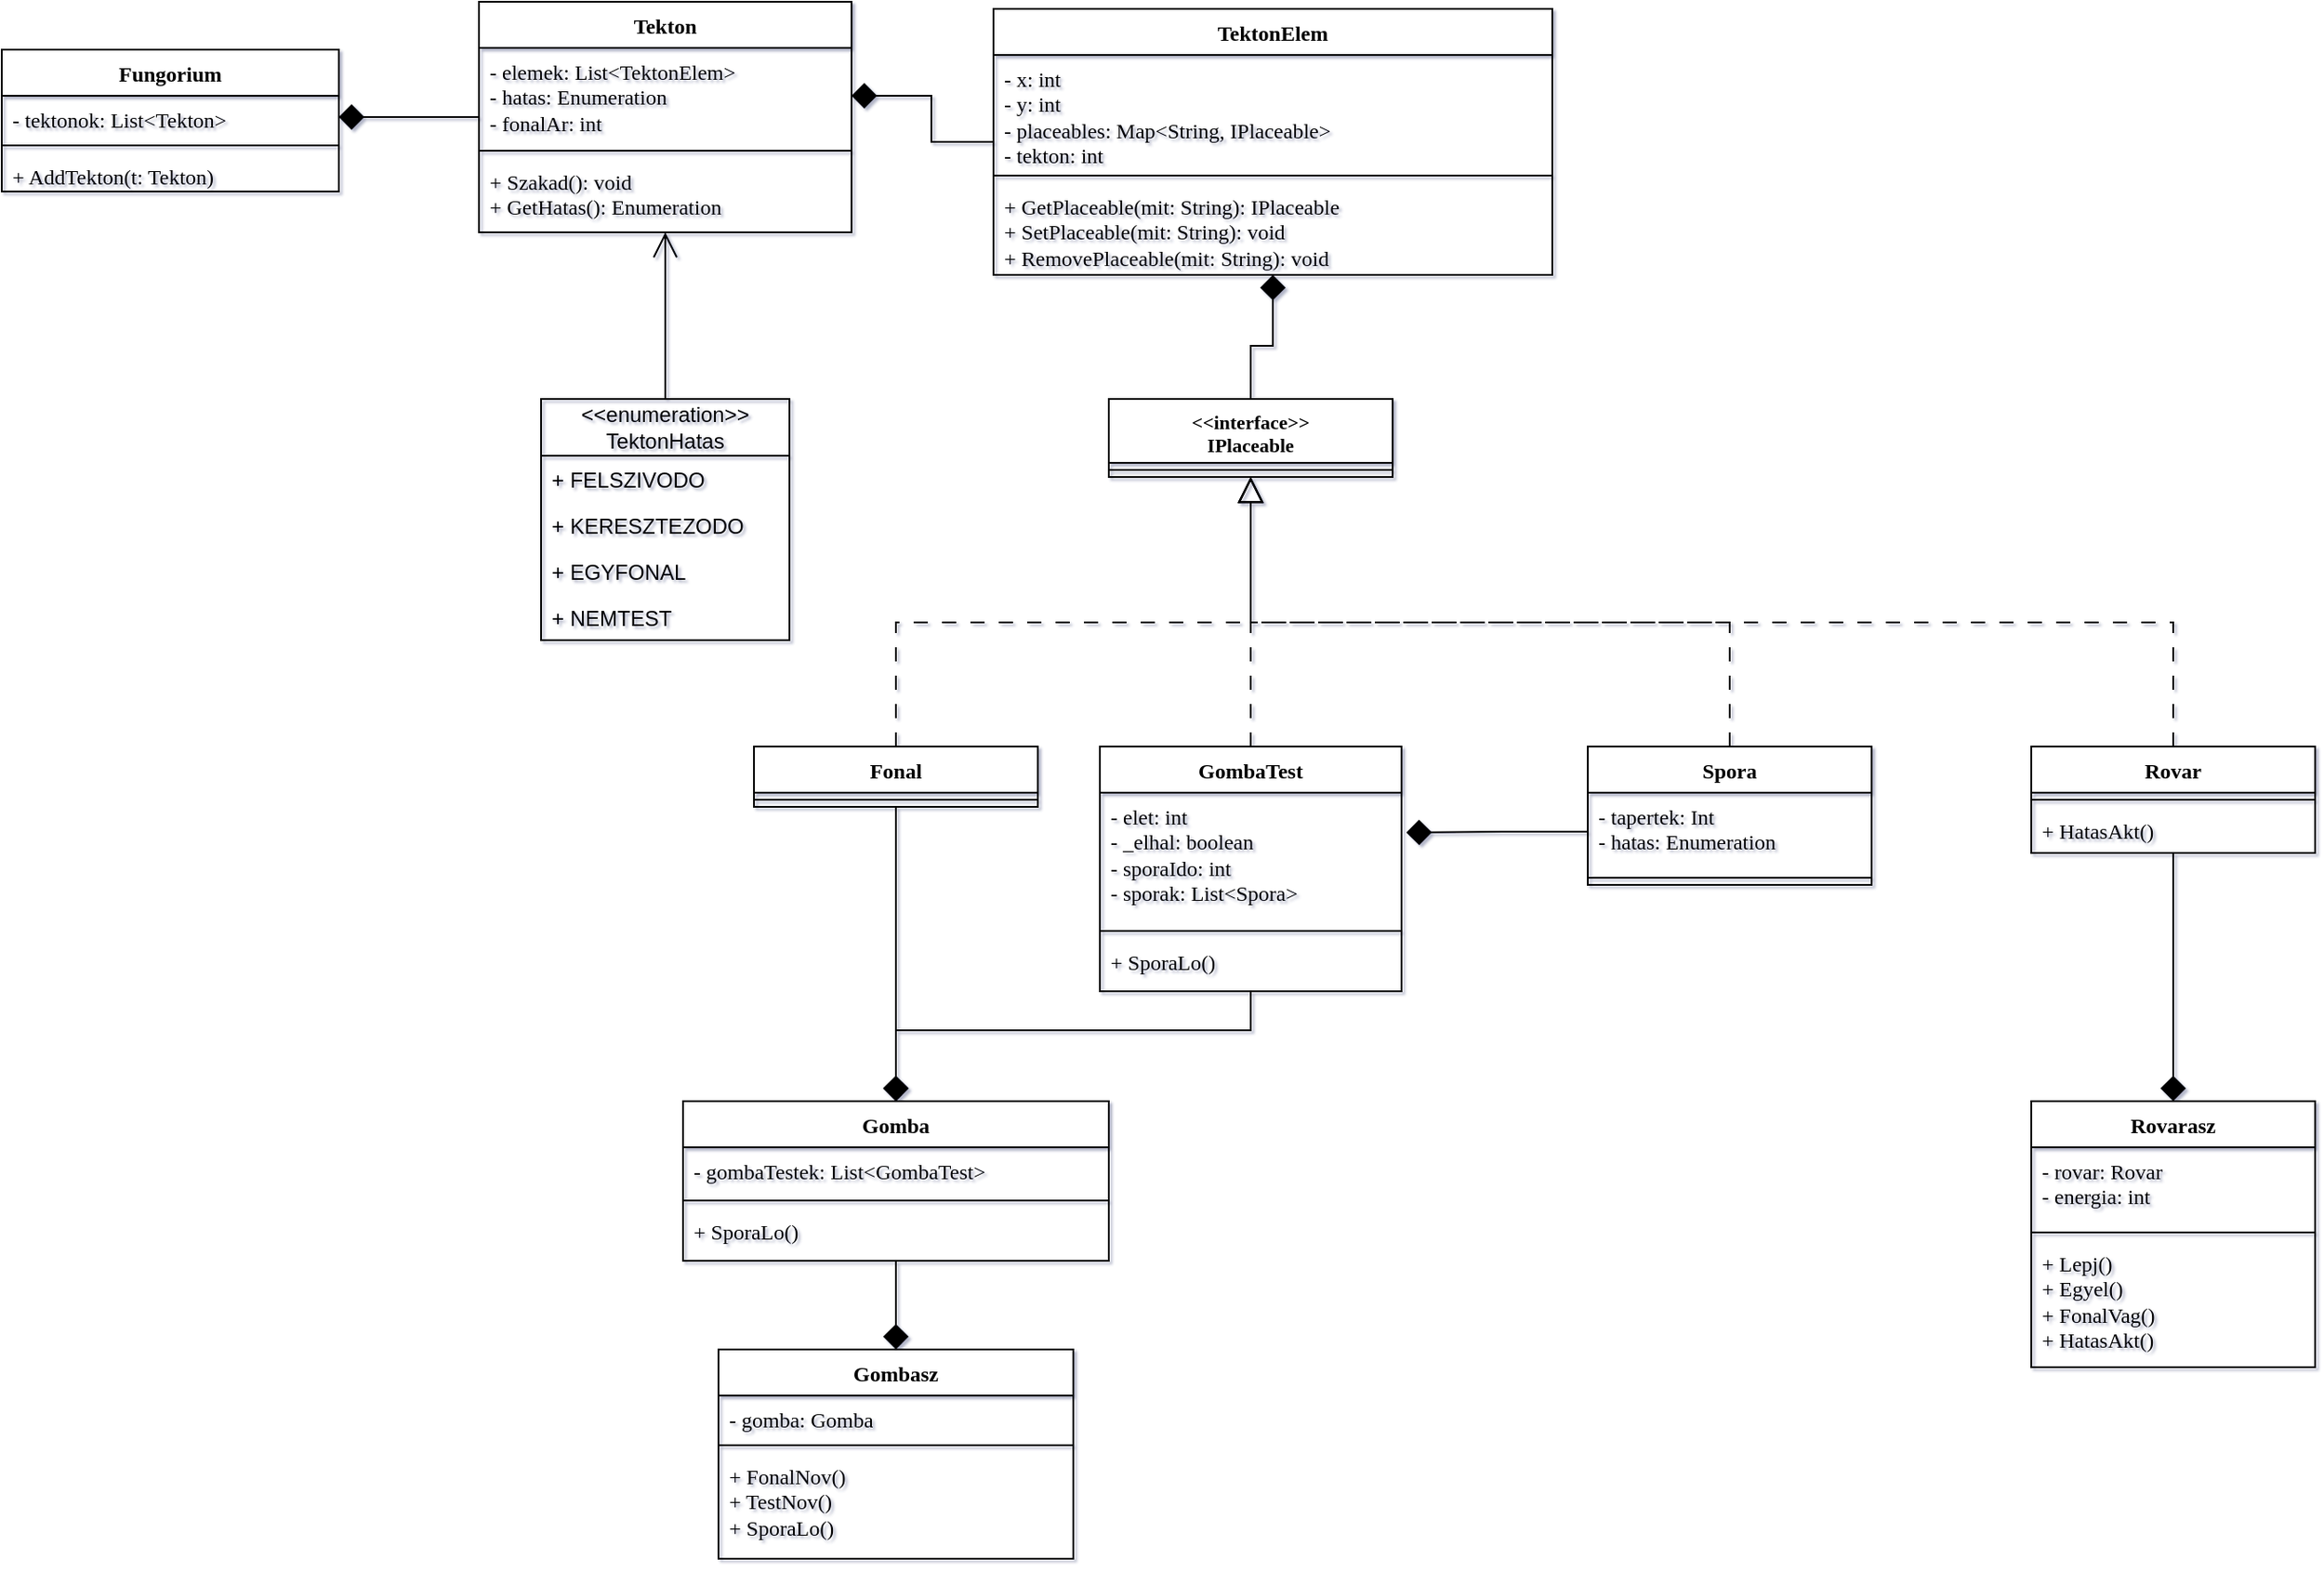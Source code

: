 <mxfile version="26.0.16">
  <diagram name="Page-1" id="QS5Mz85oaNEiWpul6-S5">
    <mxGraphModel dx="1834" dy="820" grid="1" gridSize="10" guides="1" tooltips="1" connect="1" arrows="1" fold="1" page="0" pageScale="1" pageWidth="850" pageHeight="1100" math="0" shadow="1">
      <root>
        <mxCell id="0" />
        <mxCell id="1" parent="0" />
        <mxCell id="gR0rm1tbDsfKvDMnP-O4-3" style="edgeStyle=orthogonalEdgeStyle;rounded=0;orthogonalLoop=1;jettySize=auto;html=1;entryX=0.5;entryY=1;entryDx=0;entryDy=0;dashed=1;dashPattern=8 8;strokeColor=default;align=center;verticalAlign=middle;fontFamily=Helvetica;fontSize=11;fontColor=default;labelBackgroundColor=default;startSize=12;endArrow=block;endFill=0;endSize=12;curved=0;" parent="1" source="CVm5r9nSp5FHEXivWLYl-14" target="CVm5r9nSp5FHEXivWLYl-62" edge="1">
          <mxGeometry relative="1" as="geometry">
            <Array as="points">
              <mxPoint x="870" y="490" />
              <mxPoint x="600" y="490" />
            </Array>
          </mxGeometry>
        </mxCell>
        <mxCell id="CVm5r9nSp5FHEXivWLYl-14" value="Spora" style="swimlane;fontStyle=1;align=center;verticalAlign=top;childLayout=stackLayout;horizontal=1;startSize=26;horizontalStack=0;resizeParent=1;resizeParentMax=0;resizeLast=0;collapsible=1;marginBottom=0;whiteSpace=wrap;html=1;fontFamily=Lucida Console;labelBackgroundColor=none;" parent="1" vertex="1">
          <mxGeometry x="790" y="560" width="160" height="78" as="geometry" />
        </mxCell>
        <mxCell id="CVm5r9nSp5FHEXivWLYl-15" value="&lt;div&gt;- tapertek: Int&lt;/div&gt;&lt;div&gt;- hatas: Enumeration&lt;/div&gt;" style="text;strokeColor=none;fillColor=none;align=left;verticalAlign=top;spacingLeft=4;spacingRight=4;overflow=hidden;rotatable=0;points=[[0,0.5],[1,0.5]];portConstraint=eastwest;whiteSpace=wrap;html=1;fontFamily=Lucida Console;labelBackgroundColor=none;" parent="CVm5r9nSp5FHEXivWLYl-14" vertex="1">
          <mxGeometry y="26" width="160" height="44" as="geometry" />
        </mxCell>
        <mxCell id="CVm5r9nSp5FHEXivWLYl-16" value="" style="line;strokeWidth=1;fillColor=none;align=left;verticalAlign=middle;spacingTop=-1;spacingLeft=3;spacingRight=3;rotatable=0;labelPosition=right;points=[];portConstraint=eastwest;strokeColor=inherit;fontFamily=Lucida Console;labelBackgroundColor=none;" parent="CVm5r9nSp5FHEXivWLYl-14" vertex="1">
          <mxGeometry y="70" width="160" height="8" as="geometry" />
        </mxCell>
        <mxCell id="CVm5r9nSp5FHEXivWLYl-79" style="edgeStyle=orthogonalEdgeStyle;shape=connector;curved=0;rounded=0;orthogonalLoop=1;jettySize=auto;html=1;entryX=1;entryY=0.5;entryDx=0;entryDy=0;strokeColor=default;align=center;verticalAlign=middle;fontFamily=Helvetica;fontSize=11;fontColor=default;labelBackgroundColor=default;startSize=12;endArrow=diamond;endFill=1;endSize=12;" parent="1" source="CVm5r9nSp5FHEXivWLYl-22" target="CVm5r9nSp5FHEXivWLYl-56" edge="1">
          <mxGeometry relative="1" as="geometry" />
        </mxCell>
        <mxCell id="CVm5r9nSp5FHEXivWLYl-22" value="&lt;div&gt;Tekton&lt;/div&gt;" style="swimlane;fontStyle=1;align=center;verticalAlign=top;childLayout=stackLayout;horizontal=1;startSize=26;horizontalStack=0;resizeParent=1;resizeParentMax=0;resizeLast=0;collapsible=1;marginBottom=0;whiteSpace=wrap;html=1;fontFamily=Lucida Console;labelBackgroundColor=none;" parent="1" vertex="1">
          <mxGeometry x="165" y="140" width="210" height="130" as="geometry" />
        </mxCell>
        <mxCell id="CVm5r9nSp5FHEXivWLYl-23" value="&lt;div&gt;- elemek: List&amp;lt;TektonElem&amp;gt;&lt;/div&gt;&lt;div&gt;- hatas: Enumeration&lt;/div&gt;&lt;div&gt;- fonalAr: int&lt;/div&gt;" style="text;strokeColor=none;fillColor=none;align=left;verticalAlign=top;spacingLeft=4;spacingRight=4;overflow=hidden;rotatable=0;points=[[0,0.5],[1,0.5]];portConstraint=eastwest;whiteSpace=wrap;html=1;fontFamily=Lucida Console;labelBackgroundColor=none;" parent="CVm5r9nSp5FHEXivWLYl-22" vertex="1">
          <mxGeometry y="26" width="210" height="54" as="geometry" />
        </mxCell>
        <mxCell id="CVm5r9nSp5FHEXivWLYl-24" value="" style="line;strokeWidth=1;fillColor=none;align=left;verticalAlign=middle;spacingTop=-1;spacingLeft=3;spacingRight=3;rotatable=0;labelPosition=right;points=[];portConstraint=eastwest;strokeColor=inherit;fontFamily=Lucida Console;labelBackgroundColor=none;" parent="CVm5r9nSp5FHEXivWLYl-22" vertex="1">
          <mxGeometry y="80" width="210" height="8" as="geometry" />
        </mxCell>
        <mxCell id="CVm5r9nSp5FHEXivWLYl-25" value="&lt;div&gt;+ Szakad(): void&lt;/div&gt;&lt;div&gt;+ GetHatas(): Enumeration&lt;/div&gt;" style="text;strokeColor=none;fillColor=none;align=left;verticalAlign=top;spacingLeft=4;spacingRight=4;overflow=hidden;rotatable=0;points=[[0,0.5],[1,0.5]];portConstraint=eastwest;whiteSpace=wrap;html=1;fontFamily=Lucida Console;labelBackgroundColor=none;" parent="CVm5r9nSp5FHEXivWLYl-22" vertex="1">
          <mxGeometry y="88" width="210" height="42" as="geometry" />
        </mxCell>
        <mxCell id="CVm5r9nSp5FHEXivWLYl-60" style="edgeStyle=orthogonalEdgeStyle;shape=connector;rounded=0;orthogonalLoop=1;jettySize=auto;html=1;entryX=1;entryY=0.5;entryDx=0;entryDy=0;strokeColor=default;align=center;verticalAlign=middle;fontFamily=Lucida Console;fontSize=11;fontColor=default;labelBackgroundColor=none;startSize=12;endArrow=diamond;endFill=1;endSize=12;" parent="1" source="CVm5r9nSp5FHEXivWLYl-26" target="CVm5r9nSp5FHEXivWLYl-23" edge="1">
          <mxGeometry relative="1" as="geometry" />
        </mxCell>
        <mxCell id="CVm5r9nSp5FHEXivWLYl-26" value="TektonElem" style="swimlane;fontStyle=1;align=center;verticalAlign=top;childLayout=stackLayout;horizontal=1;startSize=26;horizontalStack=0;resizeParent=1;resizeParentMax=0;resizeLast=0;collapsible=1;marginBottom=0;whiteSpace=wrap;html=1;fontFamily=Lucida Console;labelBackgroundColor=none;" parent="1" vertex="1">
          <mxGeometry x="455" y="144" width="315" height="150" as="geometry" />
        </mxCell>
        <mxCell id="CVm5r9nSp5FHEXivWLYl-27" value="&lt;div&gt;- x: int&lt;/div&gt;&lt;div&gt;- y: int&lt;/div&gt;&lt;div&gt;- placeables: Map&amp;lt;String, IPlaceable&amp;gt;&lt;/div&gt;&lt;div&gt;- tekton: int&lt;/div&gt;" style="text;strokeColor=none;fillColor=none;align=left;verticalAlign=top;spacingLeft=4;spacingRight=4;overflow=hidden;rotatable=0;points=[[0,0.5],[1,0.5]];portConstraint=eastwest;whiteSpace=wrap;html=1;fontFamily=Lucida Console;labelBackgroundColor=none;" parent="CVm5r9nSp5FHEXivWLYl-26" vertex="1">
          <mxGeometry y="26" width="315" height="64" as="geometry" />
        </mxCell>
        <mxCell id="CVm5r9nSp5FHEXivWLYl-28" value="" style="line;strokeWidth=1;fillColor=none;align=left;verticalAlign=middle;spacingTop=-1;spacingLeft=3;spacingRight=3;rotatable=0;labelPosition=right;points=[];portConstraint=eastwest;strokeColor=inherit;fontFamily=Lucida Console;labelBackgroundColor=none;" parent="CVm5r9nSp5FHEXivWLYl-26" vertex="1">
          <mxGeometry y="90" width="315" height="8" as="geometry" />
        </mxCell>
        <mxCell id="pF2WCVojFg3_IeOcjBRI-1" value="&lt;div&gt;+ GetPlaceable(mit: String): IPlaceable&lt;/div&gt;&lt;div&gt;+ SetPlaceable(mit: String): void&lt;/div&gt;&lt;div&gt;+ RemovePlaceable(mit: String): void&lt;/div&gt;" style="text;strokeColor=none;fillColor=none;align=left;verticalAlign=top;spacingLeft=4;spacingRight=4;overflow=hidden;rotatable=0;points=[[0,0.5],[1,0.5]];portConstraint=eastwest;whiteSpace=wrap;html=1;fontFamily=Lucida Console;labelBackgroundColor=none;" vertex="1" parent="CVm5r9nSp5FHEXivWLYl-26">
          <mxGeometry y="98" width="315" height="52" as="geometry" />
        </mxCell>
        <mxCell id="CVm5r9nSp5FHEXivWLYl-75" style="edgeStyle=orthogonalEdgeStyle;shape=connector;curved=0;rounded=0;orthogonalLoop=1;jettySize=auto;html=1;entryX=0.5;entryY=0;entryDx=0;entryDy=0;strokeColor=default;align=center;verticalAlign=middle;fontFamily=Helvetica;fontSize=11;fontColor=default;labelBackgroundColor=default;startSize=12;endArrow=diamond;endFill=1;endSize=12;" parent="1" source="CVm5r9nSp5FHEXivWLYl-30" target="CVm5r9nSp5FHEXivWLYl-51" edge="1">
          <mxGeometry relative="1" as="geometry" />
        </mxCell>
        <mxCell id="CVm5r9nSp5FHEXivWLYl-30" value="Gomba" style="swimlane;fontStyle=1;align=center;verticalAlign=top;childLayout=stackLayout;horizontal=1;startSize=26;horizontalStack=0;resizeParent=1;resizeParentMax=0;resizeLast=0;collapsible=1;marginBottom=0;whiteSpace=wrap;html=1;fontFamily=Lucida Console;labelBackgroundColor=none;" parent="1" vertex="1">
          <mxGeometry x="280" y="760" width="240" height="90" as="geometry" />
        </mxCell>
        <mxCell id="CVm5r9nSp5FHEXivWLYl-31" value="&lt;div&gt;- gombaTestek: List&amp;lt;GombaTest&amp;gt;&lt;/div&gt;&lt;div&gt;&lt;br&gt;&lt;/div&gt;" style="text;strokeColor=none;fillColor=none;align=left;verticalAlign=top;spacingLeft=4;spacingRight=4;overflow=hidden;rotatable=0;points=[[0,0.5],[1,0.5]];portConstraint=eastwest;whiteSpace=wrap;html=1;fontFamily=Lucida Console;labelBackgroundColor=none;" parent="CVm5r9nSp5FHEXivWLYl-30" vertex="1">
          <mxGeometry y="26" width="240" height="26" as="geometry" />
        </mxCell>
        <mxCell id="CVm5r9nSp5FHEXivWLYl-32" value="" style="line;strokeWidth=1;fillColor=none;align=left;verticalAlign=middle;spacingTop=-1;spacingLeft=3;spacingRight=3;rotatable=0;labelPosition=right;points=[];portConstraint=eastwest;strokeColor=inherit;fontFamily=Lucida Console;labelBackgroundColor=none;" parent="CVm5r9nSp5FHEXivWLYl-30" vertex="1">
          <mxGeometry y="52" width="240" height="8" as="geometry" />
        </mxCell>
        <mxCell id="gR0rm1tbDsfKvDMnP-O4-8" value="+ SporaLo()" style="text;strokeColor=none;fillColor=none;align=left;verticalAlign=top;spacingLeft=4;spacingRight=4;overflow=hidden;rotatable=0;points=[[0,0.5],[1,0.5]];portConstraint=eastwest;whiteSpace=wrap;html=1;fontFamily=Lucida Console;labelBackgroundColor=none;" parent="CVm5r9nSp5FHEXivWLYl-30" vertex="1">
          <mxGeometry y="60" width="240" height="30" as="geometry" />
        </mxCell>
        <mxCell id="CVm5r9nSp5FHEXivWLYl-74" style="edgeStyle=orthogonalEdgeStyle;shape=connector;curved=0;rounded=0;orthogonalLoop=1;jettySize=auto;html=1;entryX=0.5;entryY=0;entryDx=0;entryDy=0;strokeColor=default;align=center;verticalAlign=middle;fontFamily=Helvetica;fontSize=11;fontColor=default;labelBackgroundColor=default;startSize=12;endArrow=diamond;endFill=1;endSize=12;" parent="1" source="CVm5r9nSp5FHEXivWLYl-34" target="CVm5r9nSp5FHEXivWLYl-30" edge="1">
          <mxGeometry relative="1" as="geometry">
            <Array as="points">
              <mxPoint x="600" y="720" />
              <mxPoint x="400" y="720" />
            </Array>
          </mxGeometry>
        </mxCell>
        <mxCell id="CVm5r9nSp5FHEXivWLYl-81" style="edgeStyle=orthogonalEdgeStyle;shape=connector;curved=0;rounded=0;orthogonalLoop=1;jettySize=auto;html=1;entryX=0.5;entryY=1;entryDx=0;entryDy=0;strokeColor=default;align=center;verticalAlign=middle;fontFamily=Helvetica;fontSize=11;fontColor=default;labelBackgroundColor=default;startSize=12;endArrow=block;endFill=0;endSize=12;dashed=1;dashPattern=8 8;" parent="1" source="CVm5r9nSp5FHEXivWLYl-34" target="CVm5r9nSp5FHEXivWLYl-62" edge="1">
          <mxGeometry relative="1" as="geometry" />
        </mxCell>
        <mxCell id="CVm5r9nSp5FHEXivWLYl-34" value="GombaTest" style="swimlane;fontStyle=1;align=center;verticalAlign=top;childLayout=stackLayout;horizontal=1;startSize=26;horizontalStack=0;resizeParent=1;resizeParentMax=0;resizeLast=0;collapsible=1;marginBottom=0;whiteSpace=wrap;html=1;fontFamily=Lucida Console;labelBackgroundColor=none;" parent="1" vertex="1">
          <mxGeometry x="515" y="560" width="170" height="138" as="geometry" />
        </mxCell>
        <mxCell id="CVm5r9nSp5FHEXivWLYl-35" value="&lt;div&gt;- elet: int&lt;/div&gt;&lt;div&gt;- _elhal: boolean&lt;/div&gt;&lt;div&gt;- sporaIdo: int&lt;/div&gt;&lt;div&gt;- sporak: List&amp;lt;Spora&amp;gt;&lt;/div&gt;" style="text;strokeColor=none;fillColor=none;align=left;verticalAlign=top;spacingLeft=4;spacingRight=4;overflow=hidden;rotatable=0;points=[[0,0.5],[1,0.5]];portConstraint=eastwest;whiteSpace=wrap;html=1;fontFamily=Lucida Console;labelBackgroundColor=none;" parent="CVm5r9nSp5FHEXivWLYl-34" vertex="1">
          <mxGeometry y="26" width="170" height="74" as="geometry" />
        </mxCell>
        <mxCell id="CVm5r9nSp5FHEXivWLYl-36" value="" style="line;strokeWidth=1;fillColor=none;align=left;verticalAlign=middle;spacingTop=-1;spacingLeft=3;spacingRight=3;rotatable=0;labelPosition=right;points=[];portConstraint=eastwest;strokeColor=inherit;fontFamily=Lucida Console;labelBackgroundColor=none;" parent="CVm5r9nSp5FHEXivWLYl-34" vertex="1">
          <mxGeometry y="100" width="170" height="8" as="geometry" />
        </mxCell>
        <mxCell id="gR0rm1tbDsfKvDMnP-O4-9" value="+ SporaLo()" style="text;strokeColor=none;fillColor=none;align=left;verticalAlign=top;spacingLeft=4;spacingRight=4;overflow=hidden;rotatable=0;points=[[0,0.5],[1,0.5]];portConstraint=eastwest;whiteSpace=wrap;html=1;fontFamily=Lucida Console;labelBackgroundColor=none;" parent="CVm5r9nSp5FHEXivWLYl-34" vertex="1">
          <mxGeometry y="108" width="170" height="30" as="geometry" />
        </mxCell>
        <mxCell id="CVm5r9nSp5FHEXivWLYl-73" style="edgeStyle=orthogonalEdgeStyle;shape=connector;curved=0;rounded=0;orthogonalLoop=1;jettySize=auto;html=1;entryX=0.5;entryY=0;entryDx=0;entryDy=0;strokeColor=default;align=center;verticalAlign=middle;fontFamily=Helvetica;fontSize=11;fontColor=default;labelBackgroundColor=default;startSize=12;endArrow=diamond;endFill=1;endSize=12;" parent="1" source="CVm5r9nSp5FHEXivWLYl-38" target="CVm5r9nSp5FHEXivWLYl-30" edge="1">
          <mxGeometry relative="1" as="geometry" />
        </mxCell>
        <mxCell id="CVm5r9nSp5FHEXivWLYl-80" style="edgeStyle=orthogonalEdgeStyle;shape=connector;curved=0;rounded=0;orthogonalLoop=1;jettySize=auto;html=1;entryX=0.5;entryY=1;entryDx=0;entryDy=0;strokeColor=default;align=center;verticalAlign=middle;fontFamily=Helvetica;fontSize=11;fontColor=default;labelBackgroundColor=default;startSize=12;endArrow=block;endFill=0;endSize=12;dashed=1;dashPattern=8 8;" parent="1" source="CVm5r9nSp5FHEXivWLYl-38" target="CVm5r9nSp5FHEXivWLYl-62" edge="1">
          <mxGeometry relative="1" as="geometry">
            <Array as="points">
              <mxPoint x="400" y="490" />
              <mxPoint x="600" y="490" />
            </Array>
          </mxGeometry>
        </mxCell>
        <mxCell id="CVm5r9nSp5FHEXivWLYl-38" value="Fonal" style="swimlane;fontStyle=1;align=center;verticalAlign=top;childLayout=stackLayout;horizontal=1;startSize=26;horizontalStack=0;resizeParent=1;resizeParentMax=0;resizeLast=0;collapsible=1;marginBottom=0;whiteSpace=wrap;html=1;fontFamily=Lucida Console;labelBackgroundColor=none;" parent="1" vertex="1">
          <mxGeometry x="320" y="560" width="160" height="34" as="geometry" />
        </mxCell>
        <mxCell id="CVm5r9nSp5FHEXivWLYl-40" value="" style="line;strokeWidth=1;fillColor=none;align=left;verticalAlign=middle;spacingTop=-1;spacingLeft=3;spacingRight=3;rotatable=0;labelPosition=right;points=[];portConstraint=eastwest;strokeColor=inherit;fontFamily=Lucida Console;labelBackgroundColor=none;" parent="CVm5r9nSp5FHEXivWLYl-38" vertex="1">
          <mxGeometry y="26" width="160" height="8" as="geometry" />
        </mxCell>
        <mxCell id="CVm5r9nSp5FHEXivWLYl-72" style="edgeStyle=orthogonalEdgeStyle;shape=connector;curved=0;rounded=0;orthogonalLoop=1;jettySize=auto;html=1;entryX=0.5;entryY=0;entryDx=0;entryDy=0;strokeColor=default;align=center;verticalAlign=middle;fontFamily=Helvetica;fontSize=11;fontColor=default;labelBackgroundColor=default;startSize=12;endArrow=diamond;endFill=1;endSize=12;" parent="1" source="CVm5r9nSp5FHEXivWLYl-42" target="CVm5r9nSp5FHEXivWLYl-46" edge="1">
          <mxGeometry relative="1" as="geometry" />
        </mxCell>
        <mxCell id="gR0rm1tbDsfKvDMnP-O4-7" style="edgeStyle=orthogonalEdgeStyle;shape=connector;curved=0;rounded=0;orthogonalLoop=1;jettySize=auto;html=1;entryX=0.5;entryY=1;entryDx=0;entryDy=0;strokeColor=default;align=center;verticalAlign=middle;fontFamily=Helvetica;fontSize=11;fontColor=default;labelBackgroundColor=default;startSize=12;endArrow=block;endFill=0;endSize=12;dashed=1;dashPattern=8 8;" parent="1" source="CVm5r9nSp5FHEXivWLYl-42" target="CVm5r9nSp5FHEXivWLYl-62" edge="1">
          <mxGeometry relative="1" as="geometry">
            <Array as="points">
              <mxPoint x="1120" y="490" />
              <mxPoint x="600" y="490" />
            </Array>
          </mxGeometry>
        </mxCell>
        <mxCell id="CVm5r9nSp5FHEXivWLYl-42" value="Rovar" style="swimlane;fontStyle=1;align=center;verticalAlign=top;childLayout=stackLayout;horizontal=1;startSize=26;horizontalStack=0;resizeParent=1;resizeParentMax=0;resizeLast=0;collapsible=1;marginBottom=0;whiteSpace=wrap;html=1;fontFamily=Lucida Console;labelBackgroundColor=none;" parent="1" vertex="1">
          <mxGeometry x="1040" y="560" width="160" height="60" as="geometry" />
        </mxCell>
        <mxCell id="CVm5r9nSp5FHEXivWLYl-44" value="" style="line;strokeWidth=1;fillColor=none;align=left;verticalAlign=middle;spacingTop=-1;spacingLeft=3;spacingRight=3;rotatable=0;labelPosition=right;points=[];portConstraint=eastwest;strokeColor=inherit;fontFamily=Lucida Console;labelBackgroundColor=none;" parent="CVm5r9nSp5FHEXivWLYl-42" vertex="1">
          <mxGeometry y="26" width="160" height="8" as="geometry" />
        </mxCell>
        <mxCell id="CVm5r9nSp5FHEXivWLYl-17" value="+ HatasAkt()" style="text;strokeColor=none;fillColor=none;align=left;verticalAlign=top;spacingLeft=4;spacingRight=4;overflow=hidden;rotatable=0;points=[[0,0.5],[1,0.5]];portConstraint=eastwest;whiteSpace=wrap;html=1;fontFamily=Lucida Console;labelBackgroundColor=none;" parent="CVm5r9nSp5FHEXivWLYl-42" vertex="1">
          <mxGeometry y="34" width="160" height="26" as="geometry" />
        </mxCell>
        <mxCell id="CVm5r9nSp5FHEXivWLYl-46" value="&lt;div&gt;Rovarasz&lt;/div&gt;" style="swimlane;fontStyle=1;align=center;verticalAlign=top;childLayout=stackLayout;horizontal=1;startSize=26;horizontalStack=0;resizeParent=1;resizeParentMax=0;resizeLast=0;collapsible=1;marginBottom=0;whiteSpace=wrap;html=1;fontFamily=Lucida Console;labelBackgroundColor=none;" parent="1" vertex="1">
          <mxGeometry x="1040" y="760" width="160" height="150" as="geometry" />
        </mxCell>
        <mxCell id="CVm5r9nSp5FHEXivWLYl-47" value="&lt;div&gt;- rovar: Rovar&lt;/div&gt;&lt;div&gt;- energia: int&lt;/div&gt;" style="text;strokeColor=none;fillColor=none;align=left;verticalAlign=top;spacingLeft=4;spacingRight=4;overflow=hidden;rotatable=0;points=[[0,0.5],[1,0.5]];portConstraint=eastwest;whiteSpace=wrap;html=1;fontFamily=Lucida Console;labelBackgroundColor=none;" parent="CVm5r9nSp5FHEXivWLYl-46" vertex="1">
          <mxGeometry y="26" width="160" height="44" as="geometry" />
        </mxCell>
        <mxCell id="CVm5r9nSp5FHEXivWLYl-48" value="" style="line;strokeWidth=1;fillColor=none;align=left;verticalAlign=middle;spacingTop=-1;spacingLeft=3;spacingRight=3;rotatable=0;labelPosition=right;points=[];portConstraint=eastwest;strokeColor=inherit;fontFamily=Lucida Console;labelBackgroundColor=none;" parent="CVm5r9nSp5FHEXivWLYl-46" vertex="1">
          <mxGeometry y="70" width="160" height="8" as="geometry" />
        </mxCell>
        <mxCell id="CVm5r9nSp5FHEXivWLYl-49" value="&lt;div&gt;+ Lepj()&lt;/div&gt;&lt;div&gt;+ Egyel()&lt;/div&gt;&lt;div&gt;+ FonalVag()&lt;/div&gt;&lt;div&gt;+ HatasAkt()&lt;/div&gt;" style="text;strokeColor=none;fillColor=none;align=left;verticalAlign=top;spacingLeft=4;spacingRight=4;overflow=hidden;rotatable=0;points=[[0,0.5],[1,0.5]];portConstraint=eastwest;whiteSpace=wrap;html=1;fontFamily=Lucida Console;labelBackgroundColor=none;" parent="CVm5r9nSp5FHEXivWLYl-46" vertex="1">
          <mxGeometry y="78" width="160" height="72" as="geometry" />
        </mxCell>
        <mxCell id="CVm5r9nSp5FHEXivWLYl-51" value="Gombasz" style="swimlane;fontStyle=1;align=center;verticalAlign=top;childLayout=stackLayout;horizontal=1;startSize=26;horizontalStack=0;resizeParent=1;resizeParentMax=0;resizeLast=0;collapsible=1;marginBottom=0;whiteSpace=wrap;html=1;fontFamily=Lucida Console;labelBackgroundColor=none;" parent="1" vertex="1">
          <mxGeometry x="300" y="900" width="200" height="118" as="geometry" />
        </mxCell>
        <mxCell id="CVm5r9nSp5FHEXivWLYl-52" value="- gomba: Gomba" style="text;strokeColor=none;fillColor=none;align=left;verticalAlign=top;spacingLeft=4;spacingRight=4;overflow=hidden;rotatable=0;points=[[0,0.5],[1,0.5]];portConstraint=eastwest;whiteSpace=wrap;html=1;fontFamily=Lucida Console;labelBackgroundColor=none;" parent="CVm5r9nSp5FHEXivWLYl-51" vertex="1">
          <mxGeometry y="26" width="200" height="24" as="geometry" />
        </mxCell>
        <mxCell id="CVm5r9nSp5FHEXivWLYl-53" value="" style="line;strokeWidth=1;fillColor=none;align=left;verticalAlign=middle;spacingTop=-1;spacingLeft=3;spacingRight=3;rotatable=0;labelPosition=right;points=[];portConstraint=eastwest;strokeColor=inherit;fontFamily=Lucida Console;labelBackgroundColor=none;" parent="CVm5r9nSp5FHEXivWLYl-51" vertex="1">
          <mxGeometry y="50" width="200" height="8" as="geometry" />
        </mxCell>
        <mxCell id="CVm5r9nSp5FHEXivWLYl-54" value="&lt;div&gt;+ FonalNov()&lt;/div&gt;&lt;div&gt;+ TestNov()&lt;/div&gt;&lt;div&gt;+ SporaLo()&lt;/div&gt;" style="text;strokeColor=none;fillColor=none;align=left;verticalAlign=top;spacingLeft=4;spacingRight=4;overflow=hidden;rotatable=0;points=[[0,0.5],[1,0.5]];portConstraint=eastwest;whiteSpace=wrap;html=1;fontFamily=Lucida Console;labelBackgroundColor=none;" parent="CVm5r9nSp5FHEXivWLYl-51" vertex="1">
          <mxGeometry y="58" width="200" height="60" as="geometry" />
        </mxCell>
        <mxCell id="CVm5r9nSp5FHEXivWLYl-55" value="Fungorium" style="swimlane;fontStyle=1;align=center;verticalAlign=top;childLayout=stackLayout;horizontal=1;startSize=26;horizontalStack=0;resizeParent=1;resizeParentMax=0;resizeLast=0;collapsible=1;marginBottom=0;whiteSpace=wrap;html=1;fontFamily=Lucida Console;labelBackgroundColor=none;" parent="1" vertex="1">
          <mxGeometry x="-104" y="167" width="190" height="80" as="geometry" />
        </mxCell>
        <mxCell id="CVm5r9nSp5FHEXivWLYl-56" value="- tektonok: List&amp;lt;Tekton&amp;gt;" style="text;strokeColor=none;fillColor=none;align=left;verticalAlign=top;spacingLeft=4;spacingRight=4;overflow=hidden;rotatable=0;points=[[0,0.5],[1,0.5]];portConstraint=eastwest;whiteSpace=wrap;html=1;fontFamily=Lucida Console;labelBackgroundColor=none;" parent="CVm5r9nSp5FHEXivWLYl-55" vertex="1">
          <mxGeometry y="26" width="190" height="24" as="geometry" />
        </mxCell>
        <mxCell id="CVm5r9nSp5FHEXivWLYl-57" value="" style="line;strokeWidth=1;fillColor=none;align=left;verticalAlign=middle;spacingTop=-1;spacingLeft=3;spacingRight=3;rotatable=0;labelPosition=right;points=[];portConstraint=eastwest;strokeColor=inherit;fontFamily=Lucida Console;labelBackgroundColor=none;" parent="CVm5r9nSp5FHEXivWLYl-55" vertex="1">
          <mxGeometry y="50" width="190" height="8" as="geometry" />
        </mxCell>
        <mxCell id="pF2WCVojFg3_IeOcjBRI-2" value="+ AddTekton(t: Tekton)" style="text;strokeColor=none;fillColor=none;align=left;verticalAlign=top;spacingLeft=4;spacingRight=4;overflow=hidden;rotatable=0;points=[[0,0.5],[1,0.5]];portConstraint=eastwest;whiteSpace=wrap;html=1;fontFamily=Lucida Console;labelBackgroundColor=none;" vertex="1" parent="CVm5r9nSp5FHEXivWLYl-55">
          <mxGeometry y="58" width="190" height="22" as="geometry" />
        </mxCell>
        <mxCell id="CVm5r9nSp5FHEXivWLYl-66" style="edgeStyle=orthogonalEdgeStyle;shape=connector;rounded=0;orthogonalLoop=1;jettySize=auto;html=1;entryX=0.5;entryY=1;entryDx=0;entryDy=0;strokeColor=default;align=center;verticalAlign=middle;fontFamily=Helvetica;fontSize=11;fontColor=default;labelBackgroundColor=none;startSize=12;endArrow=diamond;endFill=1;endSize=12;curved=0;" parent="1" source="CVm5r9nSp5FHEXivWLYl-62" target="CVm5r9nSp5FHEXivWLYl-26" edge="1">
          <mxGeometry relative="1" as="geometry" />
        </mxCell>
        <mxCell id="CVm5r9nSp5FHEXivWLYl-62" value="&lt;div&gt;&amp;lt;&amp;lt;interface&amp;gt;&amp;gt;&lt;/div&gt;&lt;div&gt;IPlaceable&lt;/div&gt;" style="swimlane;fontStyle=1;align=center;verticalAlign=top;childLayout=stackLayout;horizontal=1;startSize=36;horizontalStack=0;resizeParent=1;resizeParentMax=0;resizeLast=0;collapsible=1;marginBottom=0;whiteSpace=wrap;html=1;fontFamily=Lucida Console;fontSize=11;fontColor=default;labelBackgroundColor=none;" parent="1" vertex="1">
          <mxGeometry x="520" y="364" width="160" height="44" as="geometry" />
        </mxCell>
        <mxCell id="CVm5r9nSp5FHEXivWLYl-64" value="" style="line;strokeWidth=1;fillColor=none;align=left;verticalAlign=middle;spacingTop=-1;spacingLeft=3;spacingRight=3;rotatable=0;labelPosition=right;points=[];portConstraint=eastwest;strokeColor=inherit;fontFamily=Lucida Console;fontSize=11;fontColor=default;labelBackgroundColor=none;" parent="CVm5r9nSp5FHEXivWLYl-62" vertex="1">
          <mxGeometry y="36" width="160" height="8" as="geometry" />
        </mxCell>
        <mxCell id="gR0rm1tbDsfKvDMnP-O4-5" style="edgeStyle=orthogonalEdgeStyle;shape=connector;curved=0;rounded=0;orthogonalLoop=1;jettySize=auto;html=1;exitX=0;exitY=0.5;exitDx=0;exitDy=0;strokeColor=default;align=center;verticalAlign=middle;fontFamily=Helvetica;fontSize=11;fontColor=default;labelBackgroundColor=default;startSize=12;endArrow=diamond;endFill=1;endSize=12;entryX=1.016;entryY=0.304;entryDx=0;entryDy=0;entryPerimeter=0;" parent="1" source="CVm5r9nSp5FHEXivWLYl-15" target="CVm5r9nSp5FHEXivWLYl-35" edge="1">
          <mxGeometry relative="1" as="geometry">
            <mxPoint x="710" y="580" as="targetPoint" />
          </mxGeometry>
        </mxCell>
        <mxCell id="pF2WCVojFg3_IeOcjBRI-3" value="&lt;div&gt;&amp;lt;&amp;lt;enumeration&amp;gt;&amp;gt;&lt;/div&gt;&lt;div&gt;TektonHatas&lt;/div&gt;" style="swimlane;fontStyle=0;childLayout=stackLayout;horizontal=1;startSize=32;fillColor=none;horizontalStack=0;resizeParent=1;resizeParentMax=0;resizeLast=0;collapsible=1;marginBottom=0;whiteSpace=wrap;html=1;" vertex="1" parent="1">
          <mxGeometry x="200" y="364" width="140" height="136" as="geometry" />
        </mxCell>
        <mxCell id="pF2WCVojFg3_IeOcjBRI-4" value="+ FELSZIVODO" style="text;strokeColor=none;fillColor=none;align=left;verticalAlign=top;spacingLeft=4;spacingRight=4;overflow=hidden;rotatable=0;points=[[0,0.5],[1,0.5]];portConstraint=eastwest;whiteSpace=wrap;html=1;" vertex="1" parent="pF2WCVojFg3_IeOcjBRI-3">
          <mxGeometry y="32" width="140" height="26" as="geometry" />
        </mxCell>
        <mxCell id="pF2WCVojFg3_IeOcjBRI-5" value="+ KERESZTEZODO" style="text;strokeColor=none;fillColor=none;align=left;verticalAlign=top;spacingLeft=4;spacingRight=4;overflow=hidden;rotatable=0;points=[[0,0.5],[1,0.5]];portConstraint=eastwest;whiteSpace=wrap;html=1;" vertex="1" parent="pF2WCVojFg3_IeOcjBRI-3">
          <mxGeometry y="58" width="140" height="26" as="geometry" />
        </mxCell>
        <mxCell id="pF2WCVojFg3_IeOcjBRI-6" value="&lt;div&gt;+ EGYFONAL&lt;/div&gt;" style="text;strokeColor=none;fillColor=none;align=left;verticalAlign=top;spacingLeft=4;spacingRight=4;overflow=hidden;rotatable=0;points=[[0,0.5],[1,0.5]];portConstraint=eastwest;whiteSpace=wrap;html=1;" vertex="1" parent="pF2WCVojFg3_IeOcjBRI-3">
          <mxGeometry y="84" width="140" height="26" as="geometry" />
        </mxCell>
        <mxCell id="pF2WCVojFg3_IeOcjBRI-7" value="+ NEMTEST" style="text;strokeColor=none;fillColor=none;align=left;verticalAlign=top;spacingLeft=4;spacingRight=4;overflow=hidden;rotatable=0;points=[[0,0.5],[1,0.5]];portConstraint=eastwest;whiteSpace=wrap;html=1;" vertex="1" parent="pF2WCVojFg3_IeOcjBRI-3">
          <mxGeometry y="110" width="140" height="26" as="geometry" />
        </mxCell>
        <mxCell id="pF2WCVojFg3_IeOcjBRI-8" style="edgeStyle=orthogonalEdgeStyle;rounded=0;orthogonalLoop=1;jettySize=auto;html=1;entryX=0.5;entryY=1;entryDx=0;entryDy=0;entryPerimeter=0;startSize=12;endSize=12;endArrow=open;endFill=0;" edge="1" parent="1" source="pF2WCVojFg3_IeOcjBRI-3" target="CVm5r9nSp5FHEXivWLYl-25">
          <mxGeometry relative="1" as="geometry" />
        </mxCell>
      </root>
    </mxGraphModel>
  </diagram>
</mxfile>
